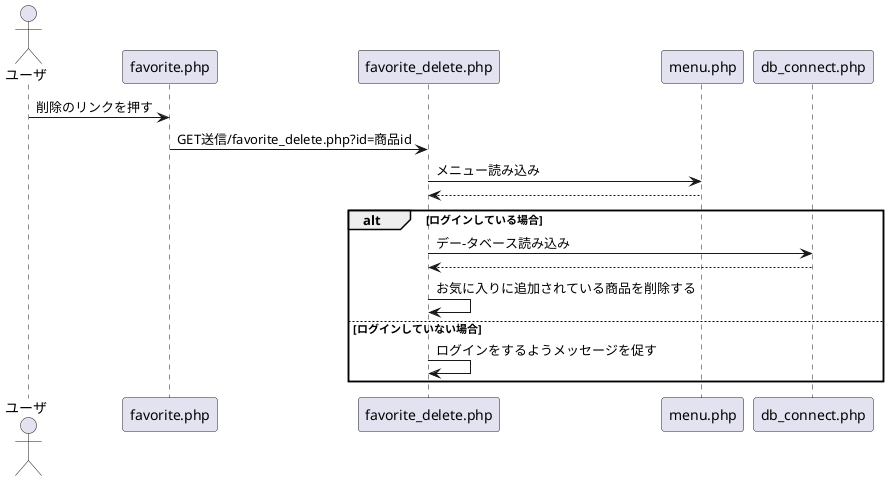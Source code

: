 @startuml お気に入り_商品を削除する
actor ユーザ

ユーザ -> favorite.php:削除のリンクを押す
favorite.php -> favorite_delete.php:GET送信/favorite_delete.php?id=商品id

favorite_delete.php -> menu.php:メニュー読み込み
favorite_delete.php <-- menu.php:

alt ログインしている場合
favorite_delete.php -> db_connect.php:デー-タベース読み込み
favorite_delete.php <-- db_connect.php:

favorite_delete.php -> favorite_delete.php:お気に入りに追加されている商品を削除する

else ログインしていない場合
favorite_delete.php -> favorite_delete.php:ログインをするようメッセージを促す

end
@enduml